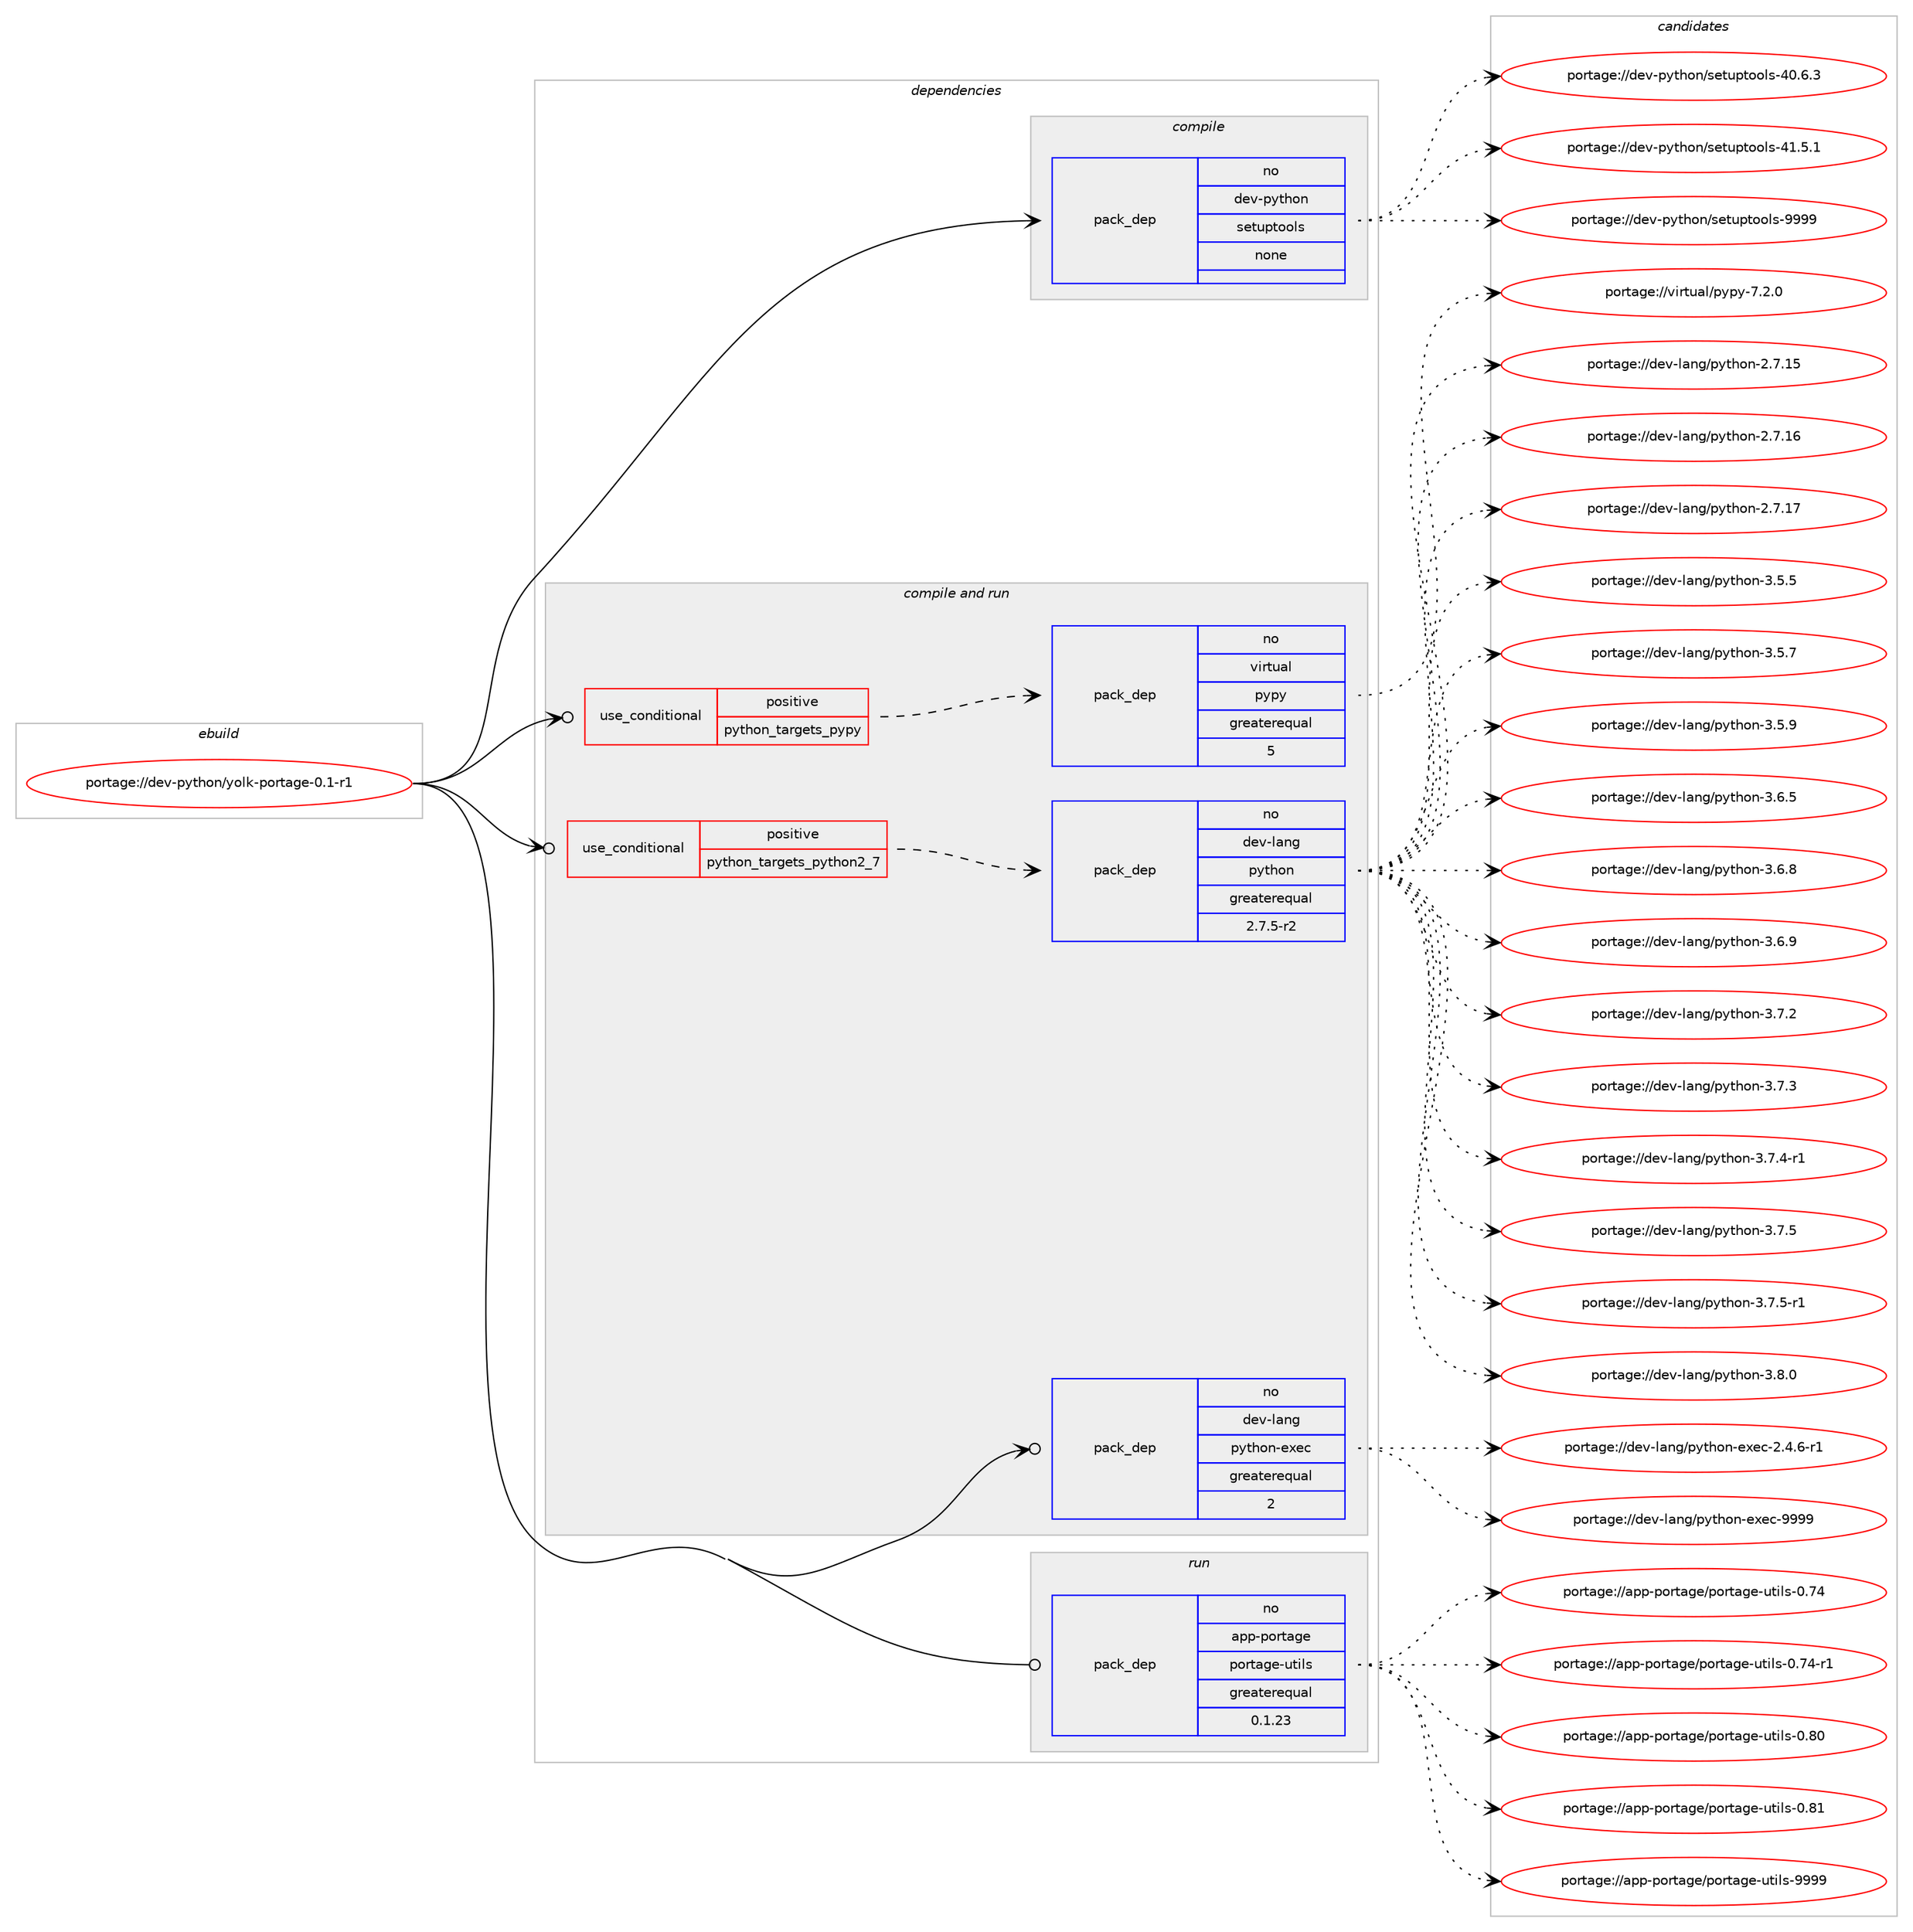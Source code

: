 digraph prolog {

# *************
# Graph options
# *************

newrank=true;
concentrate=true;
compound=true;
graph [rankdir=LR,fontname=Helvetica,fontsize=10,ranksep=1.5];#, ranksep=2.5, nodesep=0.2];
edge  [arrowhead=vee];
node  [fontname=Helvetica,fontsize=10];

# **********
# The ebuild
# **********

subgraph cluster_leftcol {
color=gray;
rank=same;
label=<<i>ebuild</i>>;
id [label="portage://dev-python/yolk-portage-0.1-r1", color=red, width=4, href="../dev-python/yolk-portage-0.1-r1.svg"];
}

# ****************
# The dependencies
# ****************

subgraph cluster_midcol {
color=gray;
label=<<i>dependencies</i>>;
subgraph cluster_compile {
fillcolor="#eeeeee";
style=filled;
label=<<i>compile</i>>;
subgraph pack135408 {
dependency179945 [label=<<TABLE BORDER="0" CELLBORDER="1" CELLSPACING="0" CELLPADDING="4" WIDTH="220"><TR><TD ROWSPAN="6" CELLPADDING="30">pack_dep</TD></TR><TR><TD WIDTH="110">no</TD></TR><TR><TD>dev-python</TD></TR><TR><TD>setuptools</TD></TR><TR><TD>none</TD></TR><TR><TD></TD></TR></TABLE>>, shape=none, color=blue];
}
id:e -> dependency179945:w [weight=20,style="solid",arrowhead="vee"];
}
subgraph cluster_compileandrun {
fillcolor="#eeeeee";
style=filled;
label=<<i>compile and run</i>>;
subgraph cond41124 {
dependency179946 [label=<<TABLE BORDER="0" CELLBORDER="1" CELLSPACING="0" CELLPADDING="4"><TR><TD ROWSPAN="3" CELLPADDING="10">use_conditional</TD></TR><TR><TD>positive</TD></TR><TR><TD>python_targets_pypy</TD></TR></TABLE>>, shape=none, color=red];
subgraph pack135409 {
dependency179947 [label=<<TABLE BORDER="0" CELLBORDER="1" CELLSPACING="0" CELLPADDING="4" WIDTH="220"><TR><TD ROWSPAN="6" CELLPADDING="30">pack_dep</TD></TR><TR><TD WIDTH="110">no</TD></TR><TR><TD>virtual</TD></TR><TR><TD>pypy</TD></TR><TR><TD>greaterequal</TD></TR><TR><TD>5</TD></TR></TABLE>>, shape=none, color=blue];
}
dependency179946:e -> dependency179947:w [weight=20,style="dashed",arrowhead="vee"];
}
id:e -> dependency179946:w [weight=20,style="solid",arrowhead="odotvee"];
subgraph cond41125 {
dependency179948 [label=<<TABLE BORDER="0" CELLBORDER="1" CELLSPACING="0" CELLPADDING="4"><TR><TD ROWSPAN="3" CELLPADDING="10">use_conditional</TD></TR><TR><TD>positive</TD></TR><TR><TD>python_targets_python2_7</TD></TR></TABLE>>, shape=none, color=red];
subgraph pack135410 {
dependency179949 [label=<<TABLE BORDER="0" CELLBORDER="1" CELLSPACING="0" CELLPADDING="4" WIDTH="220"><TR><TD ROWSPAN="6" CELLPADDING="30">pack_dep</TD></TR><TR><TD WIDTH="110">no</TD></TR><TR><TD>dev-lang</TD></TR><TR><TD>python</TD></TR><TR><TD>greaterequal</TD></TR><TR><TD>2.7.5-r2</TD></TR></TABLE>>, shape=none, color=blue];
}
dependency179948:e -> dependency179949:w [weight=20,style="dashed",arrowhead="vee"];
}
id:e -> dependency179948:w [weight=20,style="solid",arrowhead="odotvee"];
subgraph pack135411 {
dependency179950 [label=<<TABLE BORDER="0" CELLBORDER="1" CELLSPACING="0" CELLPADDING="4" WIDTH="220"><TR><TD ROWSPAN="6" CELLPADDING="30">pack_dep</TD></TR><TR><TD WIDTH="110">no</TD></TR><TR><TD>dev-lang</TD></TR><TR><TD>python-exec</TD></TR><TR><TD>greaterequal</TD></TR><TR><TD>2</TD></TR></TABLE>>, shape=none, color=blue];
}
id:e -> dependency179950:w [weight=20,style="solid",arrowhead="odotvee"];
}
subgraph cluster_run {
fillcolor="#eeeeee";
style=filled;
label=<<i>run</i>>;
subgraph pack135412 {
dependency179951 [label=<<TABLE BORDER="0" CELLBORDER="1" CELLSPACING="0" CELLPADDING="4" WIDTH="220"><TR><TD ROWSPAN="6" CELLPADDING="30">pack_dep</TD></TR><TR><TD WIDTH="110">no</TD></TR><TR><TD>app-portage</TD></TR><TR><TD>portage-utils</TD></TR><TR><TD>greaterequal</TD></TR><TR><TD>0.1.23</TD></TR></TABLE>>, shape=none, color=blue];
}
id:e -> dependency179951:w [weight=20,style="solid",arrowhead="odot"];
}
}

# **************
# The candidates
# **************

subgraph cluster_choices {
rank=same;
color=gray;
label=<<i>candidates</i>>;

subgraph choice135408 {
color=black;
nodesep=1;
choiceportage100101118451121211161041111104711510111611711211611111110811545524846544651 [label="portage://dev-python/setuptools-40.6.3", color=red, width=4,href="../dev-python/setuptools-40.6.3.svg"];
choiceportage100101118451121211161041111104711510111611711211611111110811545524946534649 [label="portage://dev-python/setuptools-41.5.1", color=red, width=4,href="../dev-python/setuptools-41.5.1.svg"];
choiceportage10010111845112121116104111110471151011161171121161111111081154557575757 [label="portage://dev-python/setuptools-9999", color=red, width=4,href="../dev-python/setuptools-9999.svg"];
dependency179945:e -> choiceportage100101118451121211161041111104711510111611711211611111110811545524846544651:w [style=dotted,weight="100"];
dependency179945:e -> choiceportage100101118451121211161041111104711510111611711211611111110811545524946534649:w [style=dotted,weight="100"];
dependency179945:e -> choiceportage10010111845112121116104111110471151011161171121161111111081154557575757:w [style=dotted,weight="100"];
}
subgraph choice135409 {
color=black;
nodesep=1;
choiceportage1181051141161179710847112121112121455546504648 [label="portage://virtual/pypy-7.2.0", color=red, width=4,href="../virtual/pypy-7.2.0.svg"];
dependency179947:e -> choiceportage1181051141161179710847112121112121455546504648:w [style=dotted,weight="100"];
}
subgraph choice135410 {
color=black;
nodesep=1;
choiceportage10010111845108971101034711212111610411111045504655464953 [label="portage://dev-lang/python-2.7.15", color=red, width=4,href="../dev-lang/python-2.7.15.svg"];
choiceportage10010111845108971101034711212111610411111045504655464954 [label="portage://dev-lang/python-2.7.16", color=red, width=4,href="../dev-lang/python-2.7.16.svg"];
choiceportage10010111845108971101034711212111610411111045504655464955 [label="portage://dev-lang/python-2.7.17", color=red, width=4,href="../dev-lang/python-2.7.17.svg"];
choiceportage100101118451089711010347112121116104111110455146534653 [label="portage://dev-lang/python-3.5.5", color=red, width=4,href="../dev-lang/python-3.5.5.svg"];
choiceportage100101118451089711010347112121116104111110455146534655 [label="portage://dev-lang/python-3.5.7", color=red, width=4,href="../dev-lang/python-3.5.7.svg"];
choiceportage100101118451089711010347112121116104111110455146534657 [label="portage://dev-lang/python-3.5.9", color=red, width=4,href="../dev-lang/python-3.5.9.svg"];
choiceportage100101118451089711010347112121116104111110455146544653 [label="portage://dev-lang/python-3.6.5", color=red, width=4,href="../dev-lang/python-3.6.5.svg"];
choiceportage100101118451089711010347112121116104111110455146544656 [label="portage://dev-lang/python-3.6.8", color=red, width=4,href="../dev-lang/python-3.6.8.svg"];
choiceportage100101118451089711010347112121116104111110455146544657 [label="portage://dev-lang/python-3.6.9", color=red, width=4,href="../dev-lang/python-3.6.9.svg"];
choiceportage100101118451089711010347112121116104111110455146554650 [label="portage://dev-lang/python-3.7.2", color=red, width=4,href="../dev-lang/python-3.7.2.svg"];
choiceportage100101118451089711010347112121116104111110455146554651 [label="portage://dev-lang/python-3.7.3", color=red, width=4,href="../dev-lang/python-3.7.3.svg"];
choiceportage1001011184510897110103471121211161041111104551465546524511449 [label="portage://dev-lang/python-3.7.4-r1", color=red, width=4,href="../dev-lang/python-3.7.4-r1.svg"];
choiceportage100101118451089711010347112121116104111110455146554653 [label="portage://dev-lang/python-3.7.5", color=red, width=4,href="../dev-lang/python-3.7.5.svg"];
choiceportage1001011184510897110103471121211161041111104551465546534511449 [label="portage://dev-lang/python-3.7.5-r1", color=red, width=4,href="../dev-lang/python-3.7.5-r1.svg"];
choiceportage100101118451089711010347112121116104111110455146564648 [label="portage://dev-lang/python-3.8.0", color=red, width=4,href="../dev-lang/python-3.8.0.svg"];
dependency179949:e -> choiceportage10010111845108971101034711212111610411111045504655464953:w [style=dotted,weight="100"];
dependency179949:e -> choiceportage10010111845108971101034711212111610411111045504655464954:w [style=dotted,weight="100"];
dependency179949:e -> choiceportage10010111845108971101034711212111610411111045504655464955:w [style=dotted,weight="100"];
dependency179949:e -> choiceportage100101118451089711010347112121116104111110455146534653:w [style=dotted,weight="100"];
dependency179949:e -> choiceportage100101118451089711010347112121116104111110455146534655:w [style=dotted,weight="100"];
dependency179949:e -> choiceportage100101118451089711010347112121116104111110455146534657:w [style=dotted,weight="100"];
dependency179949:e -> choiceportage100101118451089711010347112121116104111110455146544653:w [style=dotted,weight="100"];
dependency179949:e -> choiceportage100101118451089711010347112121116104111110455146544656:w [style=dotted,weight="100"];
dependency179949:e -> choiceportage100101118451089711010347112121116104111110455146544657:w [style=dotted,weight="100"];
dependency179949:e -> choiceportage100101118451089711010347112121116104111110455146554650:w [style=dotted,weight="100"];
dependency179949:e -> choiceportage100101118451089711010347112121116104111110455146554651:w [style=dotted,weight="100"];
dependency179949:e -> choiceportage1001011184510897110103471121211161041111104551465546524511449:w [style=dotted,weight="100"];
dependency179949:e -> choiceportage100101118451089711010347112121116104111110455146554653:w [style=dotted,weight="100"];
dependency179949:e -> choiceportage1001011184510897110103471121211161041111104551465546534511449:w [style=dotted,weight="100"];
dependency179949:e -> choiceportage100101118451089711010347112121116104111110455146564648:w [style=dotted,weight="100"];
}
subgraph choice135411 {
color=black;
nodesep=1;
choiceportage10010111845108971101034711212111610411111045101120101994550465246544511449 [label="portage://dev-lang/python-exec-2.4.6-r1", color=red, width=4,href="../dev-lang/python-exec-2.4.6-r1.svg"];
choiceportage10010111845108971101034711212111610411111045101120101994557575757 [label="portage://dev-lang/python-exec-9999", color=red, width=4,href="../dev-lang/python-exec-9999.svg"];
dependency179950:e -> choiceportage10010111845108971101034711212111610411111045101120101994550465246544511449:w [style=dotted,weight="100"];
dependency179950:e -> choiceportage10010111845108971101034711212111610411111045101120101994557575757:w [style=dotted,weight="100"];
}
subgraph choice135412 {
color=black;
nodesep=1;
choiceportage9711211245112111114116971031014711211111411697103101451171161051081154548465552 [label="portage://app-portage/portage-utils-0.74", color=red, width=4,href="../app-portage/portage-utils-0.74.svg"];
choiceportage97112112451121111141169710310147112111114116971031014511711610510811545484655524511449 [label="portage://app-portage/portage-utils-0.74-r1", color=red, width=4,href="../app-portage/portage-utils-0.74-r1.svg"];
choiceportage9711211245112111114116971031014711211111411697103101451171161051081154548465648 [label="portage://app-portage/portage-utils-0.80", color=red, width=4,href="../app-portage/portage-utils-0.80.svg"];
choiceportage9711211245112111114116971031014711211111411697103101451171161051081154548465649 [label="portage://app-portage/portage-utils-0.81", color=red, width=4,href="../app-portage/portage-utils-0.81.svg"];
choiceportage9711211245112111114116971031014711211111411697103101451171161051081154557575757 [label="portage://app-portage/portage-utils-9999", color=red, width=4,href="../app-portage/portage-utils-9999.svg"];
dependency179951:e -> choiceportage9711211245112111114116971031014711211111411697103101451171161051081154548465552:w [style=dotted,weight="100"];
dependency179951:e -> choiceportage97112112451121111141169710310147112111114116971031014511711610510811545484655524511449:w [style=dotted,weight="100"];
dependency179951:e -> choiceportage9711211245112111114116971031014711211111411697103101451171161051081154548465648:w [style=dotted,weight="100"];
dependency179951:e -> choiceportage9711211245112111114116971031014711211111411697103101451171161051081154548465649:w [style=dotted,weight="100"];
dependency179951:e -> choiceportage9711211245112111114116971031014711211111411697103101451171161051081154557575757:w [style=dotted,weight="100"];
}
}

}
